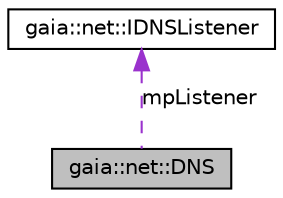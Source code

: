 digraph G
{
  edge [fontname="Helvetica",fontsize="10",labelfontname="Helvetica",labelfontsize="10"];
  node [fontname="Helvetica",fontsize="10",shape=record];
  Node1 [label="gaia::net::DNS",height=0.2,width=0.4,color="black", fillcolor="grey75", style="filled" fontcolor="black"];
  Node2 -> Node1 [dir=back,color="darkorchid3",fontsize="10",style="dashed",label="mpListener",fontname="Helvetica"];
  Node2 [label="gaia::net::IDNSListener",height=0.2,width=0.4,color="black", fillcolor="white", style="filled",URL="$df/d29/classgaia_1_1net_1_1_i_d_n_s_listener.html",tooltip="Inherit to process the DNS query result."];
}
